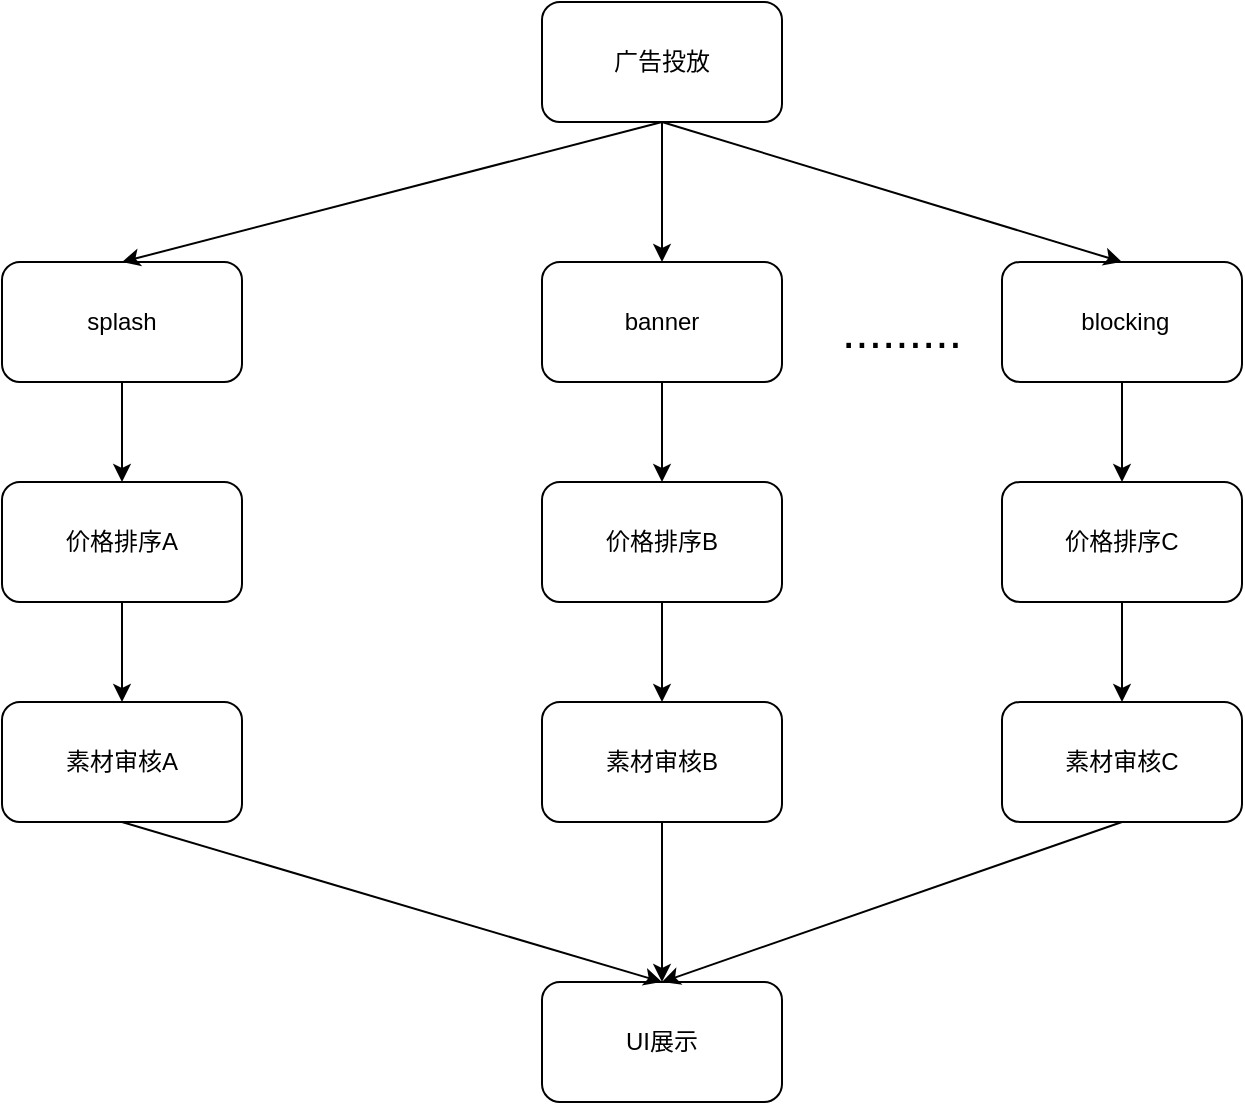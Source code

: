 <mxfile version="24.8.0">
  <diagram name="第 1 页" id="rA3CSkZyIX9aaA3WpsyF">
    <mxGraphModel dx="868" dy="472" grid="1" gridSize="10" guides="1" tooltips="1" connect="1" arrows="1" fold="1" page="1" pageScale="1" pageWidth="827" pageHeight="1169" math="0" shadow="0">
      <root>
        <mxCell id="0" />
        <mxCell id="1" parent="0" />
        <mxCell id="4Tl61U_cerP0yscG39lJ-1" value="广告投放" style="rounded=1;whiteSpace=wrap;html=1;" vertex="1" parent="1">
          <mxGeometry x="340" y="100" width="120" height="60" as="geometry" />
        </mxCell>
        <mxCell id="4Tl61U_cerP0yscG39lJ-16" style="edgeStyle=orthogonalEdgeStyle;rounded=0;orthogonalLoop=1;jettySize=auto;html=1;entryX=0.5;entryY=0;entryDx=0;entryDy=0;" edge="1" parent="1" source="4Tl61U_cerP0yscG39lJ-2" target="4Tl61U_cerP0yscG39lJ-13">
          <mxGeometry relative="1" as="geometry" />
        </mxCell>
        <mxCell id="4Tl61U_cerP0yscG39lJ-2" value="splash" style="rounded=1;whiteSpace=wrap;html=1;" vertex="1" parent="1">
          <mxGeometry x="70" y="230" width="120" height="60" as="geometry" />
        </mxCell>
        <mxCell id="4Tl61U_cerP0yscG39lJ-17" value="" style="edgeStyle=orthogonalEdgeStyle;rounded=0;orthogonalLoop=1;jettySize=auto;html=1;" edge="1" parent="1" source="4Tl61U_cerP0yscG39lJ-4" target="4Tl61U_cerP0yscG39lJ-14">
          <mxGeometry relative="1" as="geometry" />
        </mxCell>
        <mxCell id="4Tl61U_cerP0yscG39lJ-4" value="banner" style="rounded=1;whiteSpace=wrap;html=1;" vertex="1" parent="1">
          <mxGeometry x="340" y="230" width="120" height="60" as="geometry" />
        </mxCell>
        <mxCell id="4Tl61U_cerP0yscG39lJ-18" value="" style="edgeStyle=orthogonalEdgeStyle;rounded=0;orthogonalLoop=1;jettySize=auto;html=1;" edge="1" parent="1" source="4Tl61U_cerP0yscG39lJ-6" target="4Tl61U_cerP0yscG39lJ-15">
          <mxGeometry relative="1" as="geometry" />
        </mxCell>
        <mxCell id="4Tl61U_cerP0yscG39lJ-6" value="&amp;nbsp;blocking" style="rounded=1;whiteSpace=wrap;html=1;" vertex="1" parent="1">
          <mxGeometry x="570" y="230" width="120" height="60" as="geometry" />
        </mxCell>
        <mxCell id="4Tl61U_cerP0yscG39lJ-9" value="" style="endArrow=classic;html=1;rounded=0;exitX=0.5;exitY=1;exitDx=0;exitDy=0;entryX=0.5;entryY=0;entryDx=0;entryDy=0;" edge="1" parent="1" source="4Tl61U_cerP0yscG39lJ-1" target="4Tl61U_cerP0yscG39lJ-2">
          <mxGeometry width="50" height="50" relative="1" as="geometry">
            <mxPoint x="260" y="400" as="sourcePoint" />
            <mxPoint x="310" y="350" as="targetPoint" />
          </mxGeometry>
        </mxCell>
        <mxCell id="4Tl61U_cerP0yscG39lJ-10" value="" style="endArrow=classic;html=1;rounded=0;exitX=0.5;exitY=1;exitDx=0;exitDy=0;" edge="1" parent="1" source="4Tl61U_cerP0yscG39lJ-1" target="4Tl61U_cerP0yscG39lJ-4">
          <mxGeometry width="50" height="50" relative="1" as="geometry">
            <mxPoint x="270" y="430" as="sourcePoint" />
            <mxPoint x="320" y="380" as="targetPoint" />
          </mxGeometry>
        </mxCell>
        <mxCell id="4Tl61U_cerP0yscG39lJ-11" value="" style="endArrow=classic;html=1;rounded=0;entryX=0.5;entryY=0;entryDx=0;entryDy=0;exitX=0.5;exitY=1;exitDx=0;exitDy=0;" edge="1" parent="1" source="4Tl61U_cerP0yscG39lJ-1" target="4Tl61U_cerP0yscG39lJ-6">
          <mxGeometry width="50" height="50" relative="1" as="geometry">
            <mxPoint x="250" y="460" as="sourcePoint" />
            <mxPoint x="300" y="410" as="targetPoint" />
          </mxGeometry>
        </mxCell>
        <mxCell id="4Tl61U_cerP0yscG39lJ-12" value="&lt;font style=&quot;font-size: 24px;&quot;&gt;.........&lt;/font&gt;" style="text;html=1;align=center;verticalAlign=middle;whiteSpace=wrap;rounded=0;" vertex="1" parent="1">
          <mxGeometry x="490" y="250" width="60" height="30" as="geometry" />
        </mxCell>
        <mxCell id="4Tl61U_cerP0yscG39lJ-22" value="" style="edgeStyle=orthogonalEdgeStyle;rounded=0;orthogonalLoop=1;jettySize=auto;html=1;" edge="1" parent="1" source="4Tl61U_cerP0yscG39lJ-13" target="4Tl61U_cerP0yscG39lJ-19">
          <mxGeometry relative="1" as="geometry" />
        </mxCell>
        <mxCell id="4Tl61U_cerP0yscG39lJ-13" value="价格排序A" style="rounded=1;whiteSpace=wrap;html=1;" vertex="1" parent="1">
          <mxGeometry x="70" y="340" width="120" height="60" as="geometry" />
        </mxCell>
        <mxCell id="4Tl61U_cerP0yscG39lJ-23" value="" style="edgeStyle=orthogonalEdgeStyle;rounded=0;orthogonalLoop=1;jettySize=auto;html=1;" edge="1" parent="1" source="4Tl61U_cerP0yscG39lJ-14" target="4Tl61U_cerP0yscG39lJ-20">
          <mxGeometry relative="1" as="geometry" />
        </mxCell>
        <mxCell id="4Tl61U_cerP0yscG39lJ-14" value="价格排序B" style="rounded=1;whiteSpace=wrap;html=1;" vertex="1" parent="1">
          <mxGeometry x="340" y="340" width="120" height="60" as="geometry" />
        </mxCell>
        <mxCell id="4Tl61U_cerP0yscG39lJ-24" value="" style="edgeStyle=orthogonalEdgeStyle;rounded=0;orthogonalLoop=1;jettySize=auto;html=1;" edge="1" parent="1" source="4Tl61U_cerP0yscG39lJ-15" target="4Tl61U_cerP0yscG39lJ-21">
          <mxGeometry relative="1" as="geometry" />
        </mxCell>
        <mxCell id="4Tl61U_cerP0yscG39lJ-15" value="价格排序C" style="rounded=1;whiteSpace=wrap;html=1;" vertex="1" parent="1">
          <mxGeometry x="570" y="340" width="120" height="60" as="geometry" />
        </mxCell>
        <mxCell id="4Tl61U_cerP0yscG39lJ-19" value="素材审核A" style="rounded=1;whiteSpace=wrap;html=1;" vertex="1" parent="1">
          <mxGeometry x="70" y="450" width="120" height="60" as="geometry" />
        </mxCell>
        <mxCell id="4Tl61U_cerP0yscG39lJ-20" value="素材审核B" style="rounded=1;whiteSpace=wrap;html=1;" vertex="1" parent="1">
          <mxGeometry x="340" y="450" width="120" height="60" as="geometry" />
        </mxCell>
        <mxCell id="4Tl61U_cerP0yscG39lJ-21" value="素材审核C" style="rounded=1;whiteSpace=wrap;html=1;" vertex="1" parent="1">
          <mxGeometry x="570" y="450" width="120" height="60" as="geometry" />
        </mxCell>
        <mxCell id="4Tl61U_cerP0yscG39lJ-25" value="UI展示" style="rounded=1;whiteSpace=wrap;html=1;" vertex="1" parent="1">
          <mxGeometry x="340" y="590" width="120" height="60" as="geometry" />
        </mxCell>
        <mxCell id="4Tl61U_cerP0yscG39lJ-26" value="" style="endArrow=classic;html=1;rounded=0;exitX=0.5;exitY=1;exitDx=0;exitDy=0;entryX=0.5;entryY=0;entryDx=0;entryDy=0;" edge="1" parent="1" source="4Tl61U_cerP0yscG39lJ-19" target="4Tl61U_cerP0yscG39lJ-25">
          <mxGeometry width="50" height="50" relative="1" as="geometry">
            <mxPoint x="170" y="660" as="sourcePoint" />
            <mxPoint x="220" y="610" as="targetPoint" />
          </mxGeometry>
        </mxCell>
        <mxCell id="4Tl61U_cerP0yscG39lJ-27" value="" style="endArrow=classic;html=1;rounded=0;exitX=0.5;exitY=1;exitDx=0;exitDy=0;entryX=0.5;entryY=0;entryDx=0;entryDy=0;" edge="1" parent="1" source="4Tl61U_cerP0yscG39lJ-20" target="4Tl61U_cerP0yscG39lJ-25">
          <mxGeometry width="50" height="50" relative="1" as="geometry">
            <mxPoint x="180" y="670" as="sourcePoint" />
            <mxPoint x="230" y="620" as="targetPoint" />
          </mxGeometry>
        </mxCell>
        <mxCell id="4Tl61U_cerP0yscG39lJ-28" value="" style="endArrow=classic;html=1;rounded=0;exitX=0.5;exitY=1;exitDx=0;exitDy=0;entryX=0.5;entryY=0;entryDx=0;entryDy=0;" edge="1" parent="1" source="4Tl61U_cerP0yscG39lJ-21" target="4Tl61U_cerP0yscG39lJ-25">
          <mxGeometry width="50" height="50" relative="1" as="geometry">
            <mxPoint x="590" y="650" as="sourcePoint" />
            <mxPoint x="640" y="600" as="targetPoint" />
          </mxGeometry>
        </mxCell>
      </root>
    </mxGraphModel>
  </diagram>
</mxfile>
